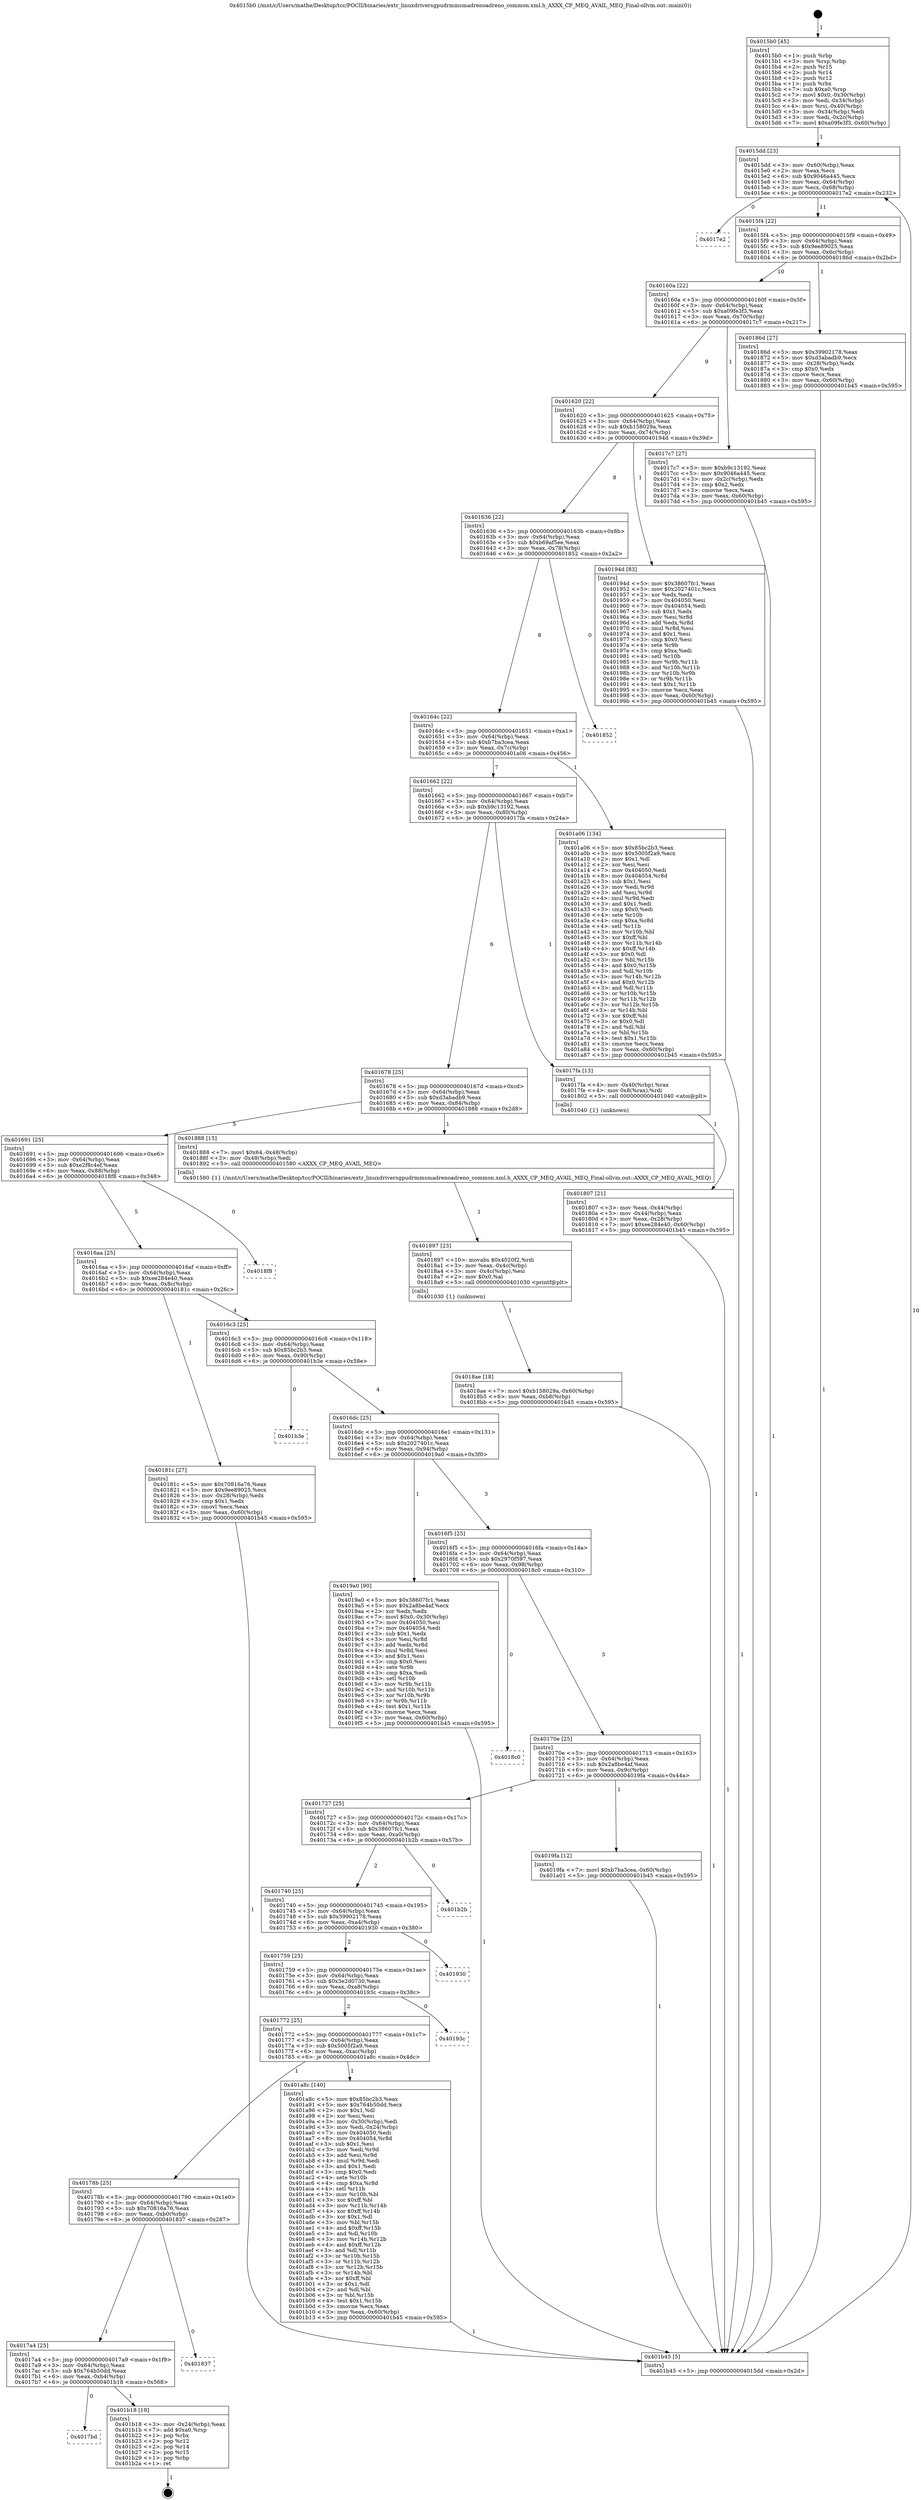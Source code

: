 digraph "0x4015b0" {
  label = "0x4015b0 (/mnt/c/Users/mathe/Desktop/tcc/POCII/binaries/extr_linuxdriversgpudrmmsmadrenoadreno_common.xml.h_AXXX_CP_MEQ_AVAIL_MEQ_Final-ollvm.out::main(0))"
  labelloc = "t"
  node[shape=record]

  Entry [label="",width=0.3,height=0.3,shape=circle,fillcolor=black,style=filled]
  "0x4015dd" [label="{
     0x4015dd [23]\l
     | [instrs]\l
     &nbsp;&nbsp;0x4015dd \<+3\>: mov -0x60(%rbp),%eax\l
     &nbsp;&nbsp;0x4015e0 \<+2\>: mov %eax,%ecx\l
     &nbsp;&nbsp;0x4015e2 \<+6\>: sub $0x9046a445,%ecx\l
     &nbsp;&nbsp;0x4015e8 \<+3\>: mov %eax,-0x64(%rbp)\l
     &nbsp;&nbsp;0x4015eb \<+3\>: mov %ecx,-0x68(%rbp)\l
     &nbsp;&nbsp;0x4015ee \<+6\>: je 00000000004017e2 \<main+0x232\>\l
  }"]
  "0x4017e2" [label="{
     0x4017e2\l
  }", style=dashed]
  "0x4015f4" [label="{
     0x4015f4 [22]\l
     | [instrs]\l
     &nbsp;&nbsp;0x4015f4 \<+5\>: jmp 00000000004015f9 \<main+0x49\>\l
     &nbsp;&nbsp;0x4015f9 \<+3\>: mov -0x64(%rbp),%eax\l
     &nbsp;&nbsp;0x4015fc \<+5\>: sub $0x9ee89025,%eax\l
     &nbsp;&nbsp;0x401601 \<+3\>: mov %eax,-0x6c(%rbp)\l
     &nbsp;&nbsp;0x401604 \<+6\>: je 000000000040186d \<main+0x2bd\>\l
  }"]
  Exit [label="",width=0.3,height=0.3,shape=circle,fillcolor=black,style=filled,peripheries=2]
  "0x40186d" [label="{
     0x40186d [27]\l
     | [instrs]\l
     &nbsp;&nbsp;0x40186d \<+5\>: mov $0x39902178,%eax\l
     &nbsp;&nbsp;0x401872 \<+5\>: mov $0xd3abadb9,%ecx\l
     &nbsp;&nbsp;0x401877 \<+3\>: mov -0x28(%rbp),%edx\l
     &nbsp;&nbsp;0x40187a \<+3\>: cmp $0x0,%edx\l
     &nbsp;&nbsp;0x40187d \<+3\>: cmove %ecx,%eax\l
     &nbsp;&nbsp;0x401880 \<+3\>: mov %eax,-0x60(%rbp)\l
     &nbsp;&nbsp;0x401883 \<+5\>: jmp 0000000000401b45 \<main+0x595\>\l
  }"]
  "0x40160a" [label="{
     0x40160a [22]\l
     | [instrs]\l
     &nbsp;&nbsp;0x40160a \<+5\>: jmp 000000000040160f \<main+0x5f\>\l
     &nbsp;&nbsp;0x40160f \<+3\>: mov -0x64(%rbp),%eax\l
     &nbsp;&nbsp;0x401612 \<+5\>: sub $0xa09fe3f3,%eax\l
     &nbsp;&nbsp;0x401617 \<+3\>: mov %eax,-0x70(%rbp)\l
     &nbsp;&nbsp;0x40161a \<+6\>: je 00000000004017c7 \<main+0x217\>\l
  }"]
  "0x4017bd" [label="{
     0x4017bd\l
  }", style=dashed]
  "0x4017c7" [label="{
     0x4017c7 [27]\l
     | [instrs]\l
     &nbsp;&nbsp;0x4017c7 \<+5\>: mov $0xb9c13192,%eax\l
     &nbsp;&nbsp;0x4017cc \<+5\>: mov $0x9046a445,%ecx\l
     &nbsp;&nbsp;0x4017d1 \<+3\>: mov -0x2c(%rbp),%edx\l
     &nbsp;&nbsp;0x4017d4 \<+3\>: cmp $0x2,%edx\l
     &nbsp;&nbsp;0x4017d7 \<+3\>: cmovne %ecx,%eax\l
     &nbsp;&nbsp;0x4017da \<+3\>: mov %eax,-0x60(%rbp)\l
     &nbsp;&nbsp;0x4017dd \<+5\>: jmp 0000000000401b45 \<main+0x595\>\l
  }"]
  "0x401620" [label="{
     0x401620 [22]\l
     | [instrs]\l
     &nbsp;&nbsp;0x401620 \<+5\>: jmp 0000000000401625 \<main+0x75\>\l
     &nbsp;&nbsp;0x401625 \<+3\>: mov -0x64(%rbp),%eax\l
     &nbsp;&nbsp;0x401628 \<+5\>: sub $0xb158029a,%eax\l
     &nbsp;&nbsp;0x40162d \<+3\>: mov %eax,-0x74(%rbp)\l
     &nbsp;&nbsp;0x401630 \<+6\>: je 000000000040194d \<main+0x39d\>\l
  }"]
  "0x401b45" [label="{
     0x401b45 [5]\l
     | [instrs]\l
     &nbsp;&nbsp;0x401b45 \<+5\>: jmp 00000000004015dd \<main+0x2d\>\l
  }"]
  "0x4015b0" [label="{
     0x4015b0 [45]\l
     | [instrs]\l
     &nbsp;&nbsp;0x4015b0 \<+1\>: push %rbp\l
     &nbsp;&nbsp;0x4015b1 \<+3\>: mov %rsp,%rbp\l
     &nbsp;&nbsp;0x4015b4 \<+2\>: push %r15\l
     &nbsp;&nbsp;0x4015b6 \<+2\>: push %r14\l
     &nbsp;&nbsp;0x4015b8 \<+2\>: push %r12\l
     &nbsp;&nbsp;0x4015ba \<+1\>: push %rbx\l
     &nbsp;&nbsp;0x4015bb \<+7\>: sub $0xa0,%rsp\l
     &nbsp;&nbsp;0x4015c2 \<+7\>: movl $0x0,-0x30(%rbp)\l
     &nbsp;&nbsp;0x4015c9 \<+3\>: mov %edi,-0x34(%rbp)\l
     &nbsp;&nbsp;0x4015cc \<+4\>: mov %rsi,-0x40(%rbp)\l
     &nbsp;&nbsp;0x4015d0 \<+3\>: mov -0x34(%rbp),%edi\l
     &nbsp;&nbsp;0x4015d3 \<+3\>: mov %edi,-0x2c(%rbp)\l
     &nbsp;&nbsp;0x4015d6 \<+7\>: movl $0xa09fe3f3,-0x60(%rbp)\l
  }"]
  "0x401b18" [label="{
     0x401b18 [19]\l
     | [instrs]\l
     &nbsp;&nbsp;0x401b18 \<+3\>: mov -0x24(%rbp),%eax\l
     &nbsp;&nbsp;0x401b1b \<+7\>: add $0xa0,%rsp\l
     &nbsp;&nbsp;0x401b22 \<+1\>: pop %rbx\l
     &nbsp;&nbsp;0x401b23 \<+2\>: pop %r12\l
     &nbsp;&nbsp;0x401b25 \<+2\>: pop %r14\l
     &nbsp;&nbsp;0x401b27 \<+2\>: pop %r15\l
     &nbsp;&nbsp;0x401b29 \<+1\>: pop %rbp\l
     &nbsp;&nbsp;0x401b2a \<+1\>: ret\l
  }"]
  "0x40194d" [label="{
     0x40194d [83]\l
     | [instrs]\l
     &nbsp;&nbsp;0x40194d \<+5\>: mov $0x38607fc1,%eax\l
     &nbsp;&nbsp;0x401952 \<+5\>: mov $0x2027401c,%ecx\l
     &nbsp;&nbsp;0x401957 \<+2\>: xor %edx,%edx\l
     &nbsp;&nbsp;0x401959 \<+7\>: mov 0x404050,%esi\l
     &nbsp;&nbsp;0x401960 \<+7\>: mov 0x404054,%edi\l
     &nbsp;&nbsp;0x401967 \<+3\>: sub $0x1,%edx\l
     &nbsp;&nbsp;0x40196a \<+3\>: mov %esi,%r8d\l
     &nbsp;&nbsp;0x40196d \<+3\>: add %edx,%r8d\l
     &nbsp;&nbsp;0x401970 \<+4\>: imul %r8d,%esi\l
     &nbsp;&nbsp;0x401974 \<+3\>: and $0x1,%esi\l
     &nbsp;&nbsp;0x401977 \<+3\>: cmp $0x0,%esi\l
     &nbsp;&nbsp;0x40197a \<+4\>: sete %r9b\l
     &nbsp;&nbsp;0x40197e \<+3\>: cmp $0xa,%edi\l
     &nbsp;&nbsp;0x401981 \<+4\>: setl %r10b\l
     &nbsp;&nbsp;0x401985 \<+3\>: mov %r9b,%r11b\l
     &nbsp;&nbsp;0x401988 \<+3\>: and %r10b,%r11b\l
     &nbsp;&nbsp;0x40198b \<+3\>: xor %r10b,%r9b\l
     &nbsp;&nbsp;0x40198e \<+3\>: or %r9b,%r11b\l
     &nbsp;&nbsp;0x401991 \<+4\>: test $0x1,%r11b\l
     &nbsp;&nbsp;0x401995 \<+3\>: cmovne %ecx,%eax\l
     &nbsp;&nbsp;0x401998 \<+3\>: mov %eax,-0x60(%rbp)\l
     &nbsp;&nbsp;0x40199b \<+5\>: jmp 0000000000401b45 \<main+0x595\>\l
  }"]
  "0x401636" [label="{
     0x401636 [22]\l
     | [instrs]\l
     &nbsp;&nbsp;0x401636 \<+5\>: jmp 000000000040163b \<main+0x8b\>\l
     &nbsp;&nbsp;0x40163b \<+3\>: mov -0x64(%rbp),%eax\l
     &nbsp;&nbsp;0x40163e \<+5\>: sub $0xb69af5ee,%eax\l
     &nbsp;&nbsp;0x401643 \<+3\>: mov %eax,-0x78(%rbp)\l
     &nbsp;&nbsp;0x401646 \<+6\>: je 0000000000401852 \<main+0x2a2\>\l
  }"]
  "0x4017a4" [label="{
     0x4017a4 [25]\l
     | [instrs]\l
     &nbsp;&nbsp;0x4017a4 \<+5\>: jmp 00000000004017a9 \<main+0x1f9\>\l
     &nbsp;&nbsp;0x4017a9 \<+3\>: mov -0x64(%rbp),%eax\l
     &nbsp;&nbsp;0x4017ac \<+5\>: sub $0x764b50dd,%eax\l
     &nbsp;&nbsp;0x4017b1 \<+6\>: mov %eax,-0xb4(%rbp)\l
     &nbsp;&nbsp;0x4017b7 \<+6\>: je 0000000000401b18 \<main+0x568\>\l
  }"]
  "0x401852" [label="{
     0x401852\l
  }", style=dashed]
  "0x40164c" [label="{
     0x40164c [22]\l
     | [instrs]\l
     &nbsp;&nbsp;0x40164c \<+5\>: jmp 0000000000401651 \<main+0xa1\>\l
     &nbsp;&nbsp;0x401651 \<+3\>: mov -0x64(%rbp),%eax\l
     &nbsp;&nbsp;0x401654 \<+5\>: sub $0xb7ba3cea,%eax\l
     &nbsp;&nbsp;0x401659 \<+3\>: mov %eax,-0x7c(%rbp)\l
     &nbsp;&nbsp;0x40165c \<+6\>: je 0000000000401a06 \<main+0x456\>\l
  }"]
  "0x401837" [label="{
     0x401837\l
  }", style=dashed]
  "0x401a06" [label="{
     0x401a06 [134]\l
     | [instrs]\l
     &nbsp;&nbsp;0x401a06 \<+5\>: mov $0x85bc2b3,%eax\l
     &nbsp;&nbsp;0x401a0b \<+5\>: mov $0x5005f2a9,%ecx\l
     &nbsp;&nbsp;0x401a10 \<+2\>: mov $0x1,%dl\l
     &nbsp;&nbsp;0x401a12 \<+2\>: xor %esi,%esi\l
     &nbsp;&nbsp;0x401a14 \<+7\>: mov 0x404050,%edi\l
     &nbsp;&nbsp;0x401a1b \<+8\>: mov 0x404054,%r8d\l
     &nbsp;&nbsp;0x401a23 \<+3\>: sub $0x1,%esi\l
     &nbsp;&nbsp;0x401a26 \<+3\>: mov %edi,%r9d\l
     &nbsp;&nbsp;0x401a29 \<+3\>: add %esi,%r9d\l
     &nbsp;&nbsp;0x401a2c \<+4\>: imul %r9d,%edi\l
     &nbsp;&nbsp;0x401a30 \<+3\>: and $0x1,%edi\l
     &nbsp;&nbsp;0x401a33 \<+3\>: cmp $0x0,%edi\l
     &nbsp;&nbsp;0x401a36 \<+4\>: sete %r10b\l
     &nbsp;&nbsp;0x401a3a \<+4\>: cmp $0xa,%r8d\l
     &nbsp;&nbsp;0x401a3e \<+4\>: setl %r11b\l
     &nbsp;&nbsp;0x401a42 \<+3\>: mov %r10b,%bl\l
     &nbsp;&nbsp;0x401a45 \<+3\>: xor $0xff,%bl\l
     &nbsp;&nbsp;0x401a48 \<+3\>: mov %r11b,%r14b\l
     &nbsp;&nbsp;0x401a4b \<+4\>: xor $0xff,%r14b\l
     &nbsp;&nbsp;0x401a4f \<+3\>: xor $0x0,%dl\l
     &nbsp;&nbsp;0x401a52 \<+3\>: mov %bl,%r15b\l
     &nbsp;&nbsp;0x401a55 \<+4\>: and $0x0,%r15b\l
     &nbsp;&nbsp;0x401a59 \<+3\>: and %dl,%r10b\l
     &nbsp;&nbsp;0x401a5c \<+3\>: mov %r14b,%r12b\l
     &nbsp;&nbsp;0x401a5f \<+4\>: and $0x0,%r12b\l
     &nbsp;&nbsp;0x401a63 \<+3\>: and %dl,%r11b\l
     &nbsp;&nbsp;0x401a66 \<+3\>: or %r10b,%r15b\l
     &nbsp;&nbsp;0x401a69 \<+3\>: or %r11b,%r12b\l
     &nbsp;&nbsp;0x401a6c \<+3\>: xor %r12b,%r15b\l
     &nbsp;&nbsp;0x401a6f \<+3\>: or %r14b,%bl\l
     &nbsp;&nbsp;0x401a72 \<+3\>: xor $0xff,%bl\l
     &nbsp;&nbsp;0x401a75 \<+3\>: or $0x0,%dl\l
     &nbsp;&nbsp;0x401a78 \<+2\>: and %dl,%bl\l
     &nbsp;&nbsp;0x401a7a \<+3\>: or %bl,%r15b\l
     &nbsp;&nbsp;0x401a7d \<+4\>: test $0x1,%r15b\l
     &nbsp;&nbsp;0x401a81 \<+3\>: cmovne %ecx,%eax\l
     &nbsp;&nbsp;0x401a84 \<+3\>: mov %eax,-0x60(%rbp)\l
     &nbsp;&nbsp;0x401a87 \<+5\>: jmp 0000000000401b45 \<main+0x595\>\l
  }"]
  "0x401662" [label="{
     0x401662 [22]\l
     | [instrs]\l
     &nbsp;&nbsp;0x401662 \<+5\>: jmp 0000000000401667 \<main+0xb7\>\l
     &nbsp;&nbsp;0x401667 \<+3\>: mov -0x64(%rbp),%eax\l
     &nbsp;&nbsp;0x40166a \<+5\>: sub $0xb9c13192,%eax\l
     &nbsp;&nbsp;0x40166f \<+3\>: mov %eax,-0x80(%rbp)\l
     &nbsp;&nbsp;0x401672 \<+6\>: je 00000000004017fa \<main+0x24a\>\l
  }"]
  "0x40178b" [label="{
     0x40178b [25]\l
     | [instrs]\l
     &nbsp;&nbsp;0x40178b \<+5\>: jmp 0000000000401790 \<main+0x1e0\>\l
     &nbsp;&nbsp;0x401790 \<+3\>: mov -0x64(%rbp),%eax\l
     &nbsp;&nbsp;0x401793 \<+5\>: sub $0x70816a76,%eax\l
     &nbsp;&nbsp;0x401798 \<+6\>: mov %eax,-0xb0(%rbp)\l
     &nbsp;&nbsp;0x40179e \<+6\>: je 0000000000401837 \<main+0x287\>\l
  }"]
  "0x4017fa" [label="{
     0x4017fa [13]\l
     | [instrs]\l
     &nbsp;&nbsp;0x4017fa \<+4\>: mov -0x40(%rbp),%rax\l
     &nbsp;&nbsp;0x4017fe \<+4\>: mov 0x8(%rax),%rdi\l
     &nbsp;&nbsp;0x401802 \<+5\>: call 0000000000401040 \<atoi@plt\>\l
     | [calls]\l
     &nbsp;&nbsp;0x401040 \{1\} (unknown)\l
  }"]
  "0x401678" [label="{
     0x401678 [25]\l
     | [instrs]\l
     &nbsp;&nbsp;0x401678 \<+5\>: jmp 000000000040167d \<main+0xcd\>\l
     &nbsp;&nbsp;0x40167d \<+3\>: mov -0x64(%rbp),%eax\l
     &nbsp;&nbsp;0x401680 \<+5\>: sub $0xd3abadb9,%eax\l
     &nbsp;&nbsp;0x401685 \<+6\>: mov %eax,-0x84(%rbp)\l
     &nbsp;&nbsp;0x40168b \<+6\>: je 0000000000401888 \<main+0x2d8\>\l
  }"]
  "0x401807" [label="{
     0x401807 [21]\l
     | [instrs]\l
     &nbsp;&nbsp;0x401807 \<+3\>: mov %eax,-0x44(%rbp)\l
     &nbsp;&nbsp;0x40180a \<+3\>: mov -0x44(%rbp),%eax\l
     &nbsp;&nbsp;0x40180d \<+3\>: mov %eax,-0x28(%rbp)\l
     &nbsp;&nbsp;0x401810 \<+7\>: movl $0xee284e40,-0x60(%rbp)\l
     &nbsp;&nbsp;0x401817 \<+5\>: jmp 0000000000401b45 \<main+0x595\>\l
  }"]
  "0x401a8c" [label="{
     0x401a8c [140]\l
     | [instrs]\l
     &nbsp;&nbsp;0x401a8c \<+5\>: mov $0x85bc2b3,%eax\l
     &nbsp;&nbsp;0x401a91 \<+5\>: mov $0x764b50dd,%ecx\l
     &nbsp;&nbsp;0x401a96 \<+2\>: mov $0x1,%dl\l
     &nbsp;&nbsp;0x401a98 \<+2\>: xor %esi,%esi\l
     &nbsp;&nbsp;0x401a9a \<+3\>: mov -0x30(%rbp),%edi\l
     &nbsp;&nbsp;0x401a9d \<+3\>: mov %edi,-0x24(%rbp)\l
     &nbsp;&nbsp;0x401aa0 \<+7\>: mov 0x404050,%edi\l
     &nbsp;&nbsp;0x401aa7 \<+8\>: mov 0x404054,%r8d\l
     &nbsp;&nbsp;0x401aaf \<+3\>: sub $0x1,%esi\l
     &nbsp;&nbsp;0x401ab2 \<+3\>: mov %edi,%r9d\l
     &nbsp;&nbsp;0x401ab5 \<+3\>: add %esi,%r9d\l
     &nbsp;&nbsp;0x401ab8 \<+4\>: imul %r9d,%edi\l
     &nbsp;&nbsp;0x401abc \<+3\>: and $0x1,%edi\l
     &nbsp;&nbsp;0x401abf \<+3\>: cmp $0x0,%edi\l
     &nbsp;&nbsp;0x401ac2 \<+4\>: sete %r10b\l
     &nbsp;&nbsp;0x401ac6 \<+4\>: cmp $0xa,%r8d\l
     &nbsp;&nbsp;0x401aca \<+4\>: setl %r11b\l
     &nbsp;&nbsp;0x401ace \<+3\>: mov %r10b,%bl\l
     &nbsp;&nbsp;0x401ad1 \<+3\>: xor $0xff,%bl\l
     &nbsp;&nbsp;0x401ad4 \<+3\>: mov %r11b,%r14b\l
     &nbsp;&nbsp;0x401ad7 \<+4\>: xor $0xff,%r14b\l
     &nbsp;&nbsp;0x401adb \<+3\>: xor $0x1,%dl\l
     &nbsp;&nbsp;0x401ade \<+3\>: mov %bl,%r15b\l
     &nbsp;&nbsp;0x401ae1 \<+4\>: and $0xff,%r15b\l
     &nbsp;&nbsp;0x401ae5 \<+3\>: and %dl,%r10b\l
     &nbsp;&nbsp;0x401ae8 \<+3\>: mov %r14b,%r12b\l
     &nbsp;&nbsp;0x401aeb \<+4\>: and $0xff,%r12b\l
     &nbsp;&nbsp;0x401aef \<+3\>: and %dl,%r11b\l
     &nbsp;&nbsp;0x401af2 \<+3\>: or %r10b,%r15b\l
     &nbsp;&nbsp;0x401af5 \<+3\>: or %r11b,%r12b\l
     &nbsp;&nbsp;0x401af8 \<+3\>: xor %r12b,%r15b\l
     &nbsp;&nbsp;0x401afb \<+3\>: or %r14b,%bl\l
     &nbsp;&nbsp;0x401afe \<+3\>: xor $0xff,%bl\l
     &nbsp;&nbsp;0x401b01 \<+3\>: or $0x1,%dl\l
     &nbsp;&nbsp;0x401b04 \<+2\>: and %dl,%bl\l
     &nbsp;&nbsp;0x401b06 \<+3\>: or %bl,%r15b\l
     &nbsp;&nbsp;0x401b09 \<+4\>: test $0x1,%r15b\l
     &nbsp;&nbsp;0x401b0d \<+3\>: cmovne %ecx,%eax\l
     &nbsp;&nbsp;0x401b10 \<+3\>: mov %eax,-0x60(%rbp)\l
     &nbsp;&nbsp;0x401b13 \<+5\>: jmp 0000000000401b45 \<main+0x595\>\l
  }"]
  "0x401888" [label="{
     0x401888 [15]\l
     | [instrs]\l
     &nbsp;&nbsp;0x401888 \<+7\>: movl $0x64,-0x48(%rbp)\l
     &nbsp;&nbsp;0x40188f \<+3\>: mov -0x48(%rbp),%edi\l
     &nbsp;&nbsp;0x401892 \<+5\>: call 0000000000401580 \<AXXX_CP_MEQ_AVAIL_MEQ\>\l
     | [calls]\l
     &nbsp;&nbsp;0x401580 \{1\} (/mnt/c/Users/mathe/Desktop/tcc/POCII/binaries/extr_linuxdriversgpudrmmsmadrenoadreno_common.xml.h_AXXX_CP_MEQ_AVAIL_MEQ_Final-ollvm.out::AXXX_CP_MEQ_AVAIL_MEQ)\l
  }"]
  "0x401691" [label="{
     0x401691 [25]\l
     | [instrs]\l
     &nbsp;&nbsp;0x401691 \<+5\>: jmp 0000000000401696 \<main+0xe6\>\l
     &nbsp;&nbsp;0x401696 \<+3\>: mov -0x64(%rbp),%eax\l
     &nbsp;&nbsp;0x401699 \<+5\>: sub $0xe2f8c4ef,%eax\l
     &nbsp;&nbsp;0x40169e \<+6\>: mov %eax,-0x88(%rbp)\l
     &nbsp;&nbsp;0x4016a4 \<+6\>: je 00000000004018f8 \<main+0x348\>\l
  }"]
  "0x401772" [label="{
     0x401772 [25]\l
     | [instrs]\l
     &nbsp;&nbsp;0x401772 \<+5\>: jmp 0000000000401777 \<main+0x1c7\>\l
     &nbsp;&nbsp;0x401777 \<+3\>: mov -0x64(%rbp),%eax\l
     &nbsp;&nbsp;0x40177a \<+5\>: sub $0x5005f2a9,%eax\l
     &nbsp;&nbsp;0x40177f \<+6\>: mov %eax,-0xac(%rbp)\l
     &nbsp;&nbsp;0x401785 \<+6\>: je 0000000000401a8c \<main+0x4dc\>\l
  }"]
  "0x4018f8" [label="{
     0x4018f8\l
  }", style=dashed]
  "0x4016aa" [label="{
     0x4016aa [25]\l
     | [instrs]\l
     &nbsp;&nbsp;0x4016aa \<+5\>: jmp 00000000004016af \<main+0xff\>\l
     &nbsp;&nbsp;0x4016af \<+3\>: mov -0x64(%rbp),%eax\l
     &nbsp;&nbsp;0x4016b2 \<+5\>: sub $0xee284e40,%eax\l
     &nbsp;&nbsp;0x4016b7 \<+6\>: mov %eax,-0x8c(%rbp)\l
     &nbsp;&nbsp;0x4016bd \<+6\>: je 000000000040181c \<main+0x26c\>\l
  }"]
  "0x40193c" [label="{
     0x40193c\l
  }", style=dashed]
  "0x40181c" [label="{
     0x40181c [27]\l
     | [instrs]\l
     &nbsp;&nbsp;0x40181c \<+5\>: mov $0x70816a76,%eax\l
     &nbsp;&nbsp;0x401821 \<+5\>: mov $0x9ee89025,%ecx\l
     &nbsp;&nbsp;0x401826 \<+3\>: mov -0x28(%rbp),%edx\l
     &nbsp;&nbsp;0x401829 \<+3\>: cmp $0x1,%edx\l
     &nbsp;&nbsp;0x40182c \<+3\>: cmovl %ecx,%eax\l
     &nbsp;&nbsp;0x40182f \<+3\>: mov %eax,-0x60(%rbp)\l
     &nbsp;&nbsp;0x401832 \<+5\>: jmp 0000000000401b45 \<main+0x595\>\l
  }"]
  "0x4016c3" [label="{
     0x4016c3 [25]\l
     | [instrs]\l
     &nbsp;&nbsp;0x4016c3 \<+5\>: jmp 00000000004016c8 \<main+0x118\>\l
     &nbsp;&nbsp;0x4016c8 \<+3\>: mov -0x64(%rbp),%eax\l
     &nbsp;&nbsp;0x4016cb \<+5\>: sub $0x85bc2b3,%eax\l
     &nbsp;&nbsp;0x4016d0 \<+6\>: mov %eax,-0x90(%rbp)\l
     &nbsp;&nbsp;0x4016d6 \<+6\>: je 0000000000401b3e \<main+0x58e\>\l
  }"]
  "0x401897" [label="{
     0x401897 [23]\l
     | [instrs]\l
     &nbsp;&nbsp;0x401897 \<+10\>: movabs $0x4020f2,%rdi\l
     &nbsp;&nbsp;0x4018a1 \<+3\>: mov %eax,-0x4c(%rbp)\l
     &nbsp;&nbsp;0x4018a4 \<+3\>: mov -0x4c(%rbp),%esi\l
     &nbsp;&nbsp;0x4018a7 \<+2\>: mov $0x0,%al\l
     &nbsp;&nbsp;0x4018a9 \<+5\>: call 0000000000401030 \<printf@plt\>\l
     | [calls]\l
     &nbsp;&nbsp;0x401030 \{1\} (unknown)\l
  }"]
  "0x4018ae" [label="{
     0x4018ae [18]\l
     | [instrs]\l
     &nbsp;&nbsp;0x4018ae \<+7\>: movl $0xb158029a,-0x60(%rbp)\l
     &nbsp;&nbsp;0x4018b5 \<+6\>: mov %eax,-0xb8(%rbp)\l
     &nbsp;&nbsp;0x4018bb \<+5\>: jmp 0000000000401b45 \<main+0x595\>\l
  }"]
  "0x401759" [label="{
     0x401759 [25]\l
     | [instrs]\l
     &nbsp;&nbsp;0x401759 \<+5\>: jmp 000000000040175e \<main+0x1ae\>\l
     &nbsp;&nbsp;0x40175e \<+3\>: mov -0x64(%rbp),%eax\l
     &nbsp;&nbsp;0x401761 \<+5\>: sub $0x3e2d0730,%eax\l
     &nbsp;&nbsp;0x401766 \<+6\>: mov %eax,-0xa8(%rbp)\l
     &nbsp;&nbsp;0x40176c \<+6\>: je 000000000040193c \<main+0x38c\>\l
  }"]
  "0x401b3e" [label="{
     0x401b3e\l
  }", style=dashed]
  "0x4016dc" [label="{
     0x4016dc [25]\l
     | [instrs]\l
     &nbsp;&nbsp;0x4016dc \<+5\>: jmp 00000000004016e1 \<main+0x131\>\l
     &nbsp;&nbsp;0x4016e1 \<+3\>: mov -0x64(%rbp),%eax\l
     &nbsp;&nbsp;0x4016e4 \<+5\>: sub $0x2027401c,%eax\l
     &nbsp;&nbsp;0x4016e9 \<+6\>: mov %eax,-0x94(%rbp)\l
     &nbsp;&nbsp;0x4016ef \<+6\>: je 00000000004019a0 \<main+0x3f0\>\l
  }"]
  "0x401930" [label="{
     0x401930\l
  }", style=dashed]
  "0x4019a0" [label="{
     0x4019a0 [90]\l
     | [instrs]\l
     &nbsp;&nbsp;0x4019a0 \<+5\>: mov $0x38607fc1,%eax\l
     &nbsp;&nbsp;0x4019a5 \<+5\>: mov $0x2a8be4af,%ecx\l
     &nbsp;&nbsp;0x4019aa \<+2\>: xor %edx,%edx\l
     &nbsp;&nbsp;0x4019ac \<+7\>: movl $0x0,-0x30(%rbp)\l
     &nbsp;&nbsp;0x4019b3 \<+7\>: mov 0x404050,%esi\l
     &nbsp;&nbsp;0x4019ba \<+7\>: mov 0x404054,%edi\l
     &nbsp;&nbsp;0x4019c1 \<+3\>: sub $0x1,%edx\l
     &nbsp;&nbsp;0x4019c4 \<+3\>: mov %esi,%r8d\l
     &nbsp;&nbsp;0x4019c7 \<+3\>: add %edx,%r8d\l
     &nbsp;&nbsp;0x4019ca \<+4\>: imul %r8d,%esi\l
     &nbsp;&nbsp;0x4019ce \<+3\>: and $0x1,%esi\l
     &nbsp;&nbsp;0x4019d1 \<+3\>: cmp $0x0,%esi\l
     &nbsp;&nbsp;0x4019d4 \<+4\>: sete %r9b\l
     &nbsp;&nbsp;0x4019d8 \<+3\>: cmp $0xa,%edi\l
     &nbsp;&nbsp;0x4019db \<+4\>: setl %r10b\l
     &nbsp;&nbsp;0x4019df \<+3\>: mov %r9b,%r11b\l
     &nbsp;&nbsp;0x4019e2 \<+3\>: and %r10b,%r11b\l
     &nbsp;&nbsp;0x4019e5 \<+3\>: xor %r10b,%r9b\l
     &nbsp;&nbsp;0x4019e8 \<+3\>: or %r9b,%r11b\l
     &nbsp;&nbsp;0x4019eb \<+4\>: test $0x1,%r11b\l
     &nbsp;&nbsp;0x4019ef \<+3\>: cmovne %ecx,%eax\l
     &nbsp;&nbsp;0x4019f2 \<+3\>: mov %eax,-0x60(%rbp)\l
     &nbsp;&nbsp;0x4019f5 \<+5\>: jmp 0000000000401b45 \<main+0x595\>\l
  }"]
  "0x4016f5" [label="{
     0x4016f5 [25]\l
     | [instrs]\l
     &nbsp;&nbsp;0x4016f5 \<+5\>: jmp 00000000004016fa \<main+0x14a\>\l
     &nbsp;&nbsp;0x4016fa \<+3\>: mov -0x64(%rbp),%eax\l
     &nbsp;&nbsp;0x4016fd \<+5\>: sub $0x2970f597,%eax\l
     &nbsp;&nbsp;0x401702 \<+6\>: mov %eax,-0x98(%rbp)\l
     &nbsp;&nbsp;0x401708 \<+6\>: je 00000000004018c0 \<main+0x310\>\l
  }"]
  "0x401740" [label="{
     0x401740 [25]\l
     | [instrs]\l
     &nbsp;&nbsp;0x401740 \<+5\>: jmp 0000000000401745 \<main+0x195\>\l
     &nbsp;&nbsp;0x401745 \<+3\>: mov -0x64(%rbp),%eax\l
     &nbsp;&nbsp;0x401748 \<+5\>: sub $0x39902178,%eax\l
     &nbsp;&nbsp;0x40174d \<+6\>: mov %eax,-0xa4(%rbp)\l
     &nbsp;&nbsp;0x401753 \<+6\>: je 0000000000401930 \<main+0x380\>\l
  }"]
  "0x4018c0" [label="{
     0x4018c0\l
  }", style=dashed]
  "0x40170e" [label="{
     0x40170e [25]\l
     | [instrs]\l
     &nbsp;&nbsp;0x40170e \<+5\>: jmp 0000000000401713 \<main+0x163\>\l
     &nbsp;&nbsp;0x401713 \<+3\>: mov -0x64(%rbp),%eax\l
     &nbsp;&nbsp;0x401716 \<+5\>: sub $0x2a8be4af,%eax\l
     &nbsp;&nbsp;0x40171b \<+6\>: mov %eax,-0x9c(%rbp)\l
     &nbsp;&nbsp;0x401721 \<+6\>: je 00000000004019fa \<main+0x44a\>\l
  }"]
  "0x401b2b" [label="{
     0x401b2b\l
  }", style=dashed]
  "0x4019fa" [label="{
     0x4019fa [12]\l
     | [instrs]\l
     &nbsp;&nbsp;0x4019fa \<+7\>: movl $0xb7ba3cea,-0x60(%rbp)\l
     &nbsp;&nbsp;0x401a01 \<+5\>: jmp 0000000000401b45 \<main+0x595\>\l
  }"]
  "0x401727" [label="{
     0x401727 [25]\l
     | [instrs]\l
     &nbsp;&nbsp;0x401727 \<+5\>: jmp 000000000040172c \<main+0x17c\>\l
     &nbsp;&nbsp;0x40172c \<+3\>: mov -0x64(%rbp),%eax\l
     &nbsp;&nbsp;0x40172f \<+5\>: sub $0x38607fc1,%eax\l
     &nbsp;&nbsp;0x401734 \<+6\>: mov %eax,-0xa0(%rbp)\l
     &nbsp;&nbsp;0x40173a \<+6\>: je 0000000000401b2b \<main+0x57b\>\l
  }"]
  Entry -> "0x4015b0" [label=" 1"]
  "0x4015dd" -> "0x4017e2" [label=" 0"]
  "0x4015dd" -> "0x4015f4" [label=" 11"]
  "0x401b18" -> Exit [label=" 1"]
  "0x4015f4" -> "0x40186d" [label=" 1"]
  "0x4015f4" -> "0x40160a" [label=" 10"]
  "0x4017a4" -> "0x4017bd" [label=" 0"]
  "0x40160a" -> "0x4017c7" [label=" 1"]
  "0x40160a" -> "0x401620" [label=" 9"]
  "0x4017c7" -> "0x401b45" [label=" 1"]
  "0x4015b0" -> "0x4015dd" [label=" 1"]
  "0x401b45" -> "0x4015dd" [label=" 10"]
  "0x4017a4" -> "0x401b18" [label=" 1"]
  "0x401620" -> "0x40194d" [label=" 1"]
  "0x401620" -> "0x401636" [label=" 8"]
  "0x40178b" -> "0x4017a4" [label=" 1"]
  "0x401636" -> "0x401852" [label=" 0"]
  "0x401636" -> "0x40164c" [label=" 8"]
  "0x40178b" -> "0x401837" [label=" 0"]
  "0x40164c" -> "0x401a06" [label=" 1"]
  "0x40164c" -> "0x401662" [label=" 7"]
  "0x401a8c" -> "0x401b45" [label=" 1"]
  "0x401662" -> "0x4017fa" [label=" 1"]
  "0x401662" -> "0x401678" [label=" 6"]
  "0x4017fa" -> "0x401807" [label=" 1"]
  "0x401807" -> "0x401b45" [label=" 1"]
  "0x401772" -> "0x40178b" [label=" 1"]
  "0x401678" -> "0x401888" [label=" 1"]
  "0x401678" -> "0x401691" [label=" 5"]
  "0x401772" -> "0x401a8c" [label=" 1"]
  "0x401691" -> "0x4018f8" [label=" 0"]
  "0x401691" -> "0x4016aa" [label=" 5"]
  "0x401759" -> "0x401772" [label=" 2"]
  "0x4016aa" -> "0x40181c" [label=" 1"]
  "0x4016aa" -> "0x4016c3" [label=" 4"]
  "0x40181c" -> "0x401b45" [label=" 1"]
  "0x40186d" -> "0x401b45" [label=" 1"]
  "0x401888" -> "0x401897" [label=" 1"]
  "0x401897" -> "0x4018ae" [label=" 1"]
  "0x4018ae" -> "0x401b45" [label=" 1"]
  "0x40194d" -> "0x401b45" [label=" 1"]
  "0x401759" -> "0x40193c" [label=" 0"]
  "0x4016c3" -> "0x401b3e" [label=" 0"]
  "0x4016c3" -> "0x4016dc" [label=" 4"]
  "0x401740" -> "0x401759" [label=" 2"]
  "0x4016dc" -> "0x4019a0" [label=" 1"]
  "0x4016dc" -> "0x4016f5" [label=" 3"]
  "0x4019a0" -> "0x401b45" [label=" 1"]
  "0x401740" -> "0x401930" [label=" 0"]
  "0x4016f5" -> "0x4018c0" [label=" 0"]
  "0x4016f5" -> "0x40170e" [label=" 3"]
  "0x401727" -> "0x401740" [label=" 2"]
  "0x40170e" -> "0x4019fa" [label=" 1"]
  "0x40170e" -> "0x401727" [label=" 2"]
  "0x4019fa" -> "0x401b45" [label=" 1"]
  "0x401a06" -> "0x401b45" [label=" 1"]
  "0x401727" -> "0x401b2b" [label=" 0"]
}
